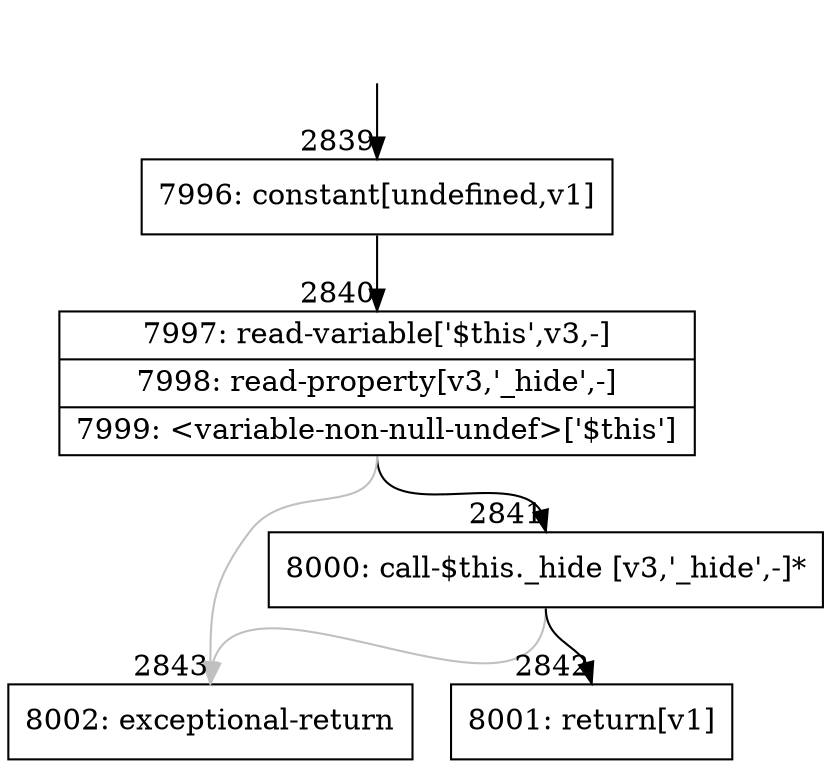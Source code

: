 digraph {
rankdir="TD"
BB_entry220[shape=none,label=""];
BB_entry220 -> BB2839 [tailport=s, headport=n, headlabel="    2839"]
BB2839 [shape=record label="{7996: constant[undefined,v1]}" ] 
BB2839 -> BB2840 [tailport=s, headport=n, headlabel="      2840"]
BB2840 [shape=record label="{7997: read-variable['$this',v3,-]|7998: read-property[v3,'_hide',-]|7999: \<variable-non-null-undef\>['$this']}" ] 
BB2840 -> BB2841 [tailport=s, headport=n, headlabel="      2841"]
BB2840 -> BB2843 [tailport=s, headport=n, color=gray, headlabel="      2843"]
BB2841 [shape=record label="{8000: call-$this._hide [v3,'_hide',-]*}" ] 
BB2841 -> BB2842 [tailport=s, headport=n, headlabel="      2842"]
BB2841 -> BB2843 [tailport=s, headport=n, color=gray]
BB2842 [shape=record label="{8001: return[v1]}" ] 
BB2843 [shape=record label="{8002: exceptional-return}" ] 
//#$~ 2209
}
